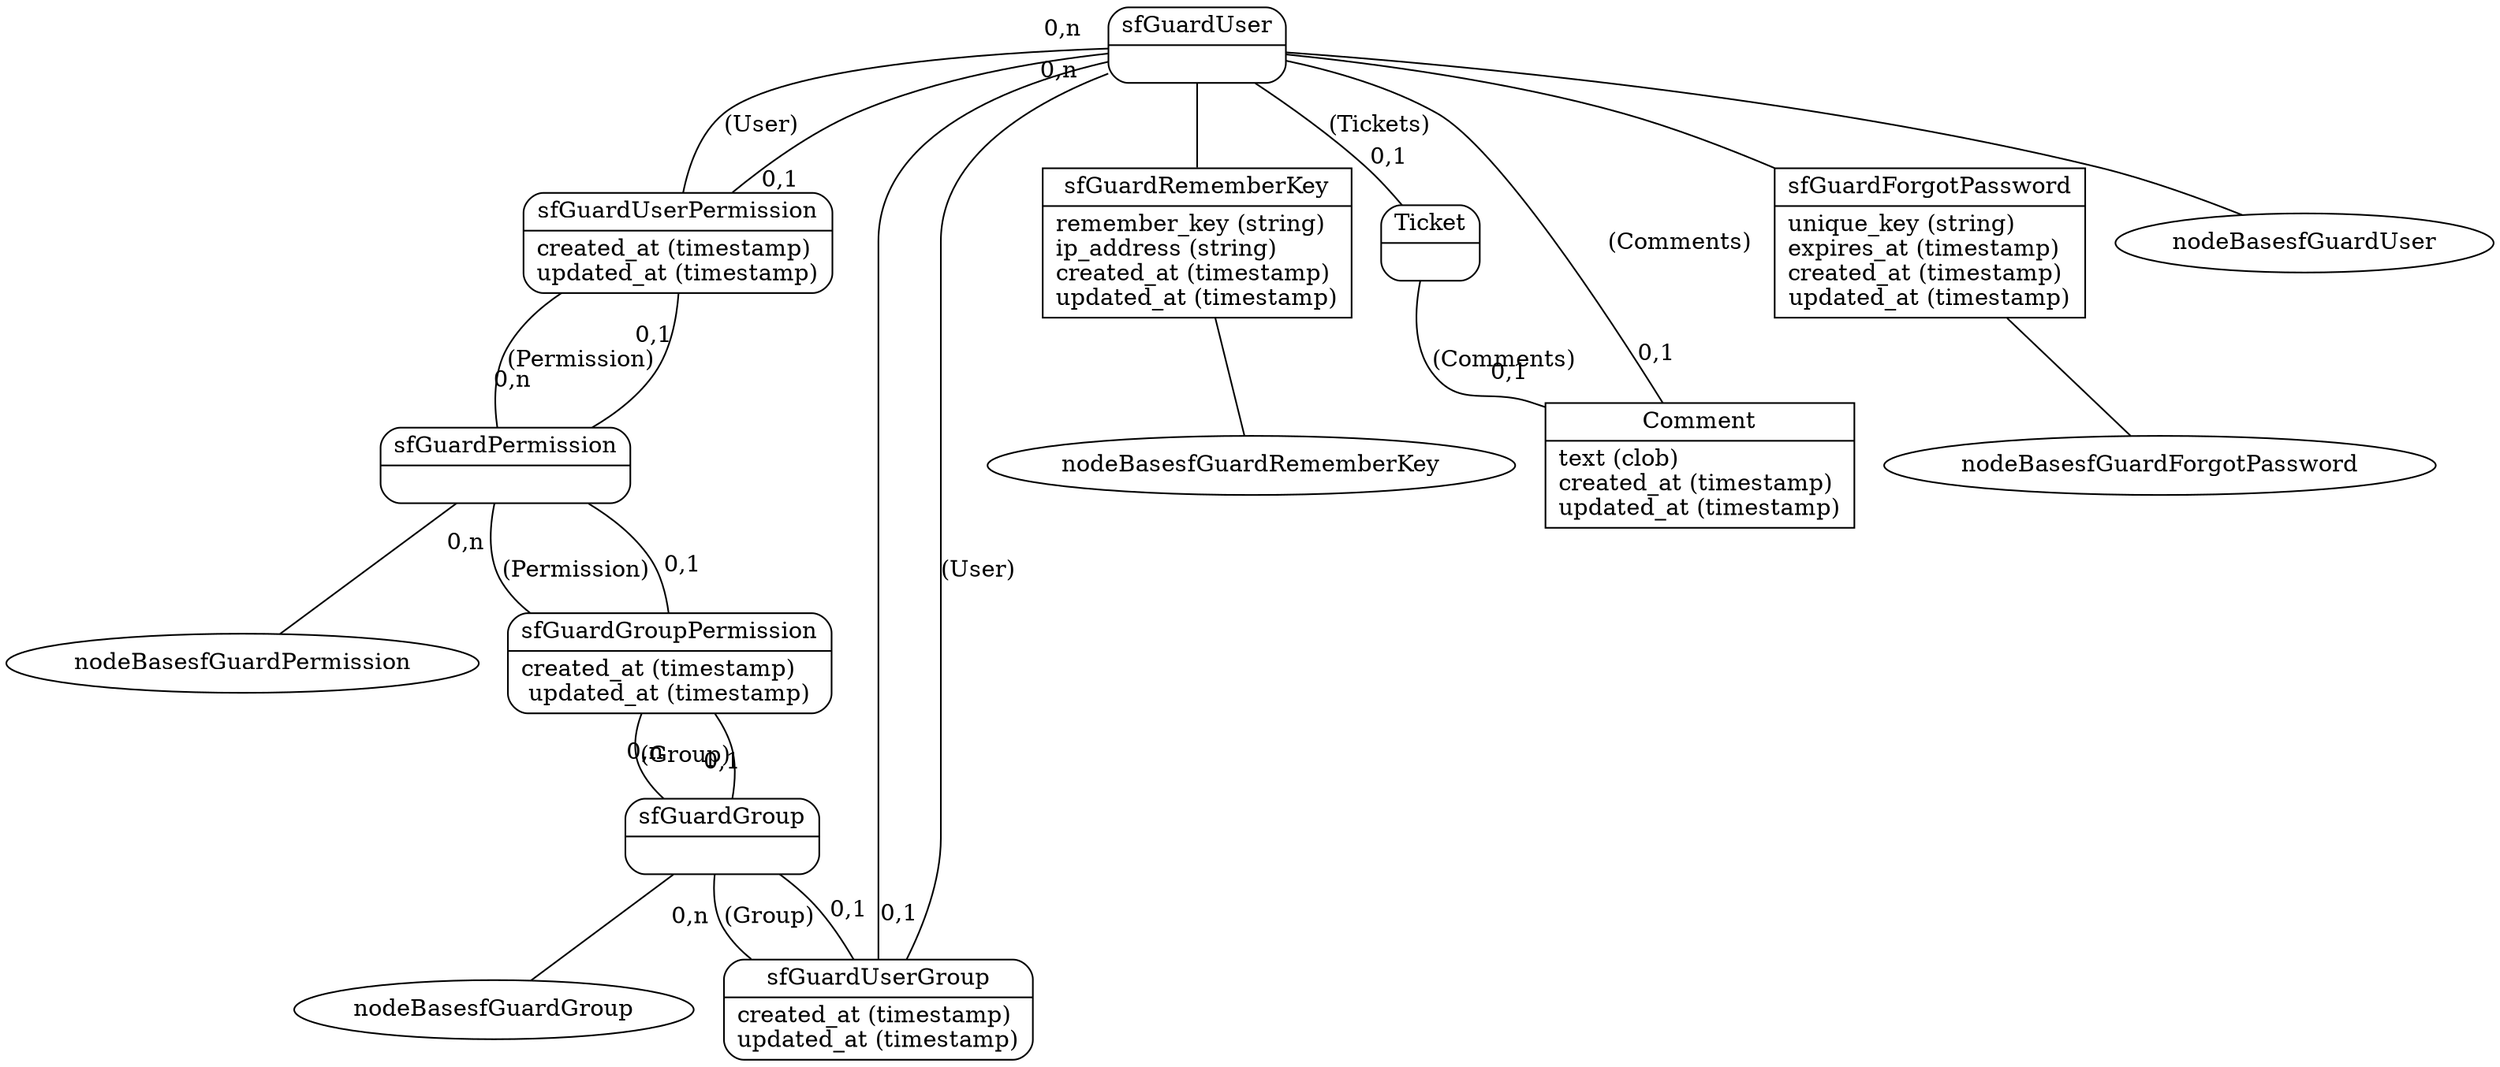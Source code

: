 graph G {
	edge [ len=2 labeldistance=2 ];
	overlap=false;
	splines=true;

	nodeComment [
		label="{<table>Comment|<cols>text (clob)\lcreated_at (timestamp)\lupdated_at (timestamp)}",
		shape=record ];
	nodesfGuardGroup [
		label="{<table>sfGuardGroup|<cols>name (string)\ldescription (string)\lisexecutor (boolean)\lisclient (boolean)\lcreated_at (timestamp)\lupdated_at (timestamp)}",
		shape=record ];
	nodesfGuardGroupPermission [
		label="{<table>sfGuardGroupPermission|<cols>created_at (timestamp)\lupdated_at (timestamp)}",
		shape=record ];
	nodesfGuardPermission [
		label="{<table>sfGuardPermission|<cols>name (string)\ldescription (string)\lcreated_at (timestamp)\lupdated_at (timestamp)}",
		shape=record ];
	nodesfGuardUserPermission [
		label="{<table>sfGuardUserPermission|<cols>created_at (timestamp)\lupdated_at (timestamp)}",
		shape=record ];
	nodesfGuardRememberKey [
		label="{<table>sfGuardRememberKey|<cols>remember_key (string)\lip_address (string)\lcreated_at (timestamp)\lupdated_at (timestamp)}",
		shape=record ];
	nodesfGuardForgotPassword [
		label="{<table>sfGuardForgotPassword|<cols>unique_key (string)\lexpires_at (timestamp)\lcreated_at (timestamp)\lupdated_at (timestamp)}",
		shape=record ];
	nodesfGuardUserGroup [
		label="{<table>sfGuardUserGroup|<cols>created_at (timestamp)\lupdated_at (timestamp)}",
		shape=record ];
	nodesfGuardUser [
		label="{<table>sfGuardUser|<cols>first_name (string)\llast_name (string)\lemail_address (string)\lusername (string)\lalgorithm (string)\lsalt (string)\lpassword (string)\lis_active (boolean)\lis_super_admin (boolean)\llast_login (timestamp)\lcreated_at (timestamp)\lupdated_at (timestamp)}",
		shape=record ];
	nodeTicket [
		label="{<table>Ticket|<cols>name (string)\ldescription (clob)\lcreated_at (timestamp)\lupdated_at (timestamp)}",
		shape=record ];

	nodesfGuardUserGroup [
		label="{<table>sfGuardUserGroup|<cols>created_at (timestamp)\lupdated_at (timestamp)}",
		shape=Mrecord ];
	nodesfGuardGroupPermission [
		label="{<table>sfGuardGroupPermission|<cols>created_at (timestamp)\lupdated_at (timestamp)}",
		shape=Mrecord ];
	nodesfGuardUserPermission [
		label="{<table>sfGuardUserPermission|<cols>created_at (timestamp)\lupdated_at (timestamp)}",
		shape=Mrecord ];
	nodesfGuardGroup [
		label="{<table>sfGuardGroup|<cols>}",
		shape=Mrecord ];
	nodesfGuardPermission [
		label="{<table>sfGuardPermission|<cols>}",
		shape=Mrecord ];
	nodesfGuardUser [
		label="{<table>sfGuardUser|<cols>}",
		shape=Mrecord ];
	nodeTicket [
		label="{<table>Ticket|<cols>}",
		shape=Mrecord ];

	nodesfGuardUserGroup -- nodesfGuardUser [
		headlabel="0,n",
		label="(User)",
		labeldistance=3 ];
	nodesfGuardUserGroup -- nodesfGuardGroup [
		headlabel="0,n",
		label="(Group)",
		labeldistance=3 ];
	nodesfGuardGroupPermission -- nodesfGuardGroup [
		headlabel="0,n",
		label="(Group)",
		labeldistance=3 ];
	nodesfGuardGroupPermission -- nodesfGuardPermission [
		headlabel="0,n",
		label="(Permission)",
		labeldistance=3 ];
	nodesfGuardUserPermission -- nodesfGuardUser [
		headlabel="0,n",
		label="(User)",
		labeldistance=3 ];
	nodesfGuardUserPermission -- nodesfGuardPermission [
		headlabel="0,n",
		label="(Permission)",
		labeldistance=3 ];
	nodesfGuardGroup -- nodesfGuardGroupPermission [
		headlabel="0,1",
		label="",
		labeldistance=3 ];
	nodesfGuardGroup -- nodesfGuardUserGroup [
		headlabel="0,1",
		label="",
		labeldistance=3 ];
	nodesfGuardPermission -- nodesfGuardGroupPermission [
		headlabel="0,1",
		label="",
		labeldistance=3 ];
	nodesfGuardPermission -- nodesfGuardUserPermission [
		headlabel="0,1",
		label="",
		labeldistance=3 ];
	nodesfGuardUser -- nodeTicket [
		headlabel="0,1",
		label="(Tickets)",
		labeldistance=3 ];
	nodesfGuardUser -- nodeComment [
		headlabel="0,1",
		label="(Comments)",
		labeldistance=3 ];
	nodesfGuardUser -- nodesfGuardUserPermission [
		headlabel="0,1",
		label="",
		labeldistance=3 ];
	nodesfGuardUser -- nodesfGuardUserGroup [
		headlabel="0,1",
		label="",
		labeldistance=3 ];
	nodeTicket -- nodeComment [
		headlabel="0,1",
		label="(Comments)",
		labeldistance=3 ];

	nodesfGuardUser -- nodesfGuardRememberKey [
		arrowhead=normal ];
	nodesfGuardUser -- nodesfGuardForgotPassword [
		arrowhead=normal ];
	nodesfGuardGroup -- nodeBasesfGuardGroup [
		arrowhead=normal ];
	nodesfGuardPermission -- nodeBasesfGuardPermission [
		arrowhead=normal ];
	nodesfGuardRememberKey -- nodeBasesfGuardRememberKey [
		arrowhead=normal ];
	nodesfGuardForgotPassword -- nodeBasesfGuardForgotPassword [
		arrowhead=normal ];
	nodesfGuardUser -- nodeBasesfGuardUser [
		arrowhead=normal ];

}